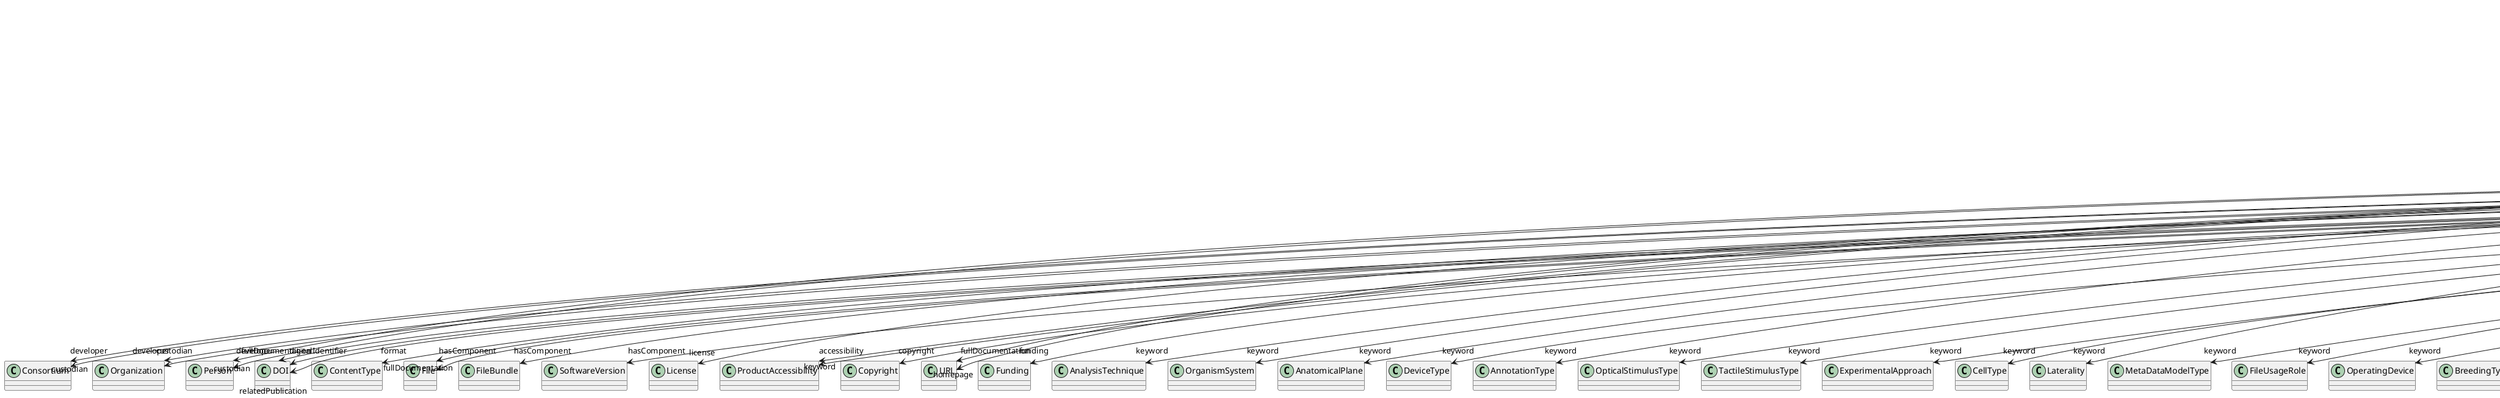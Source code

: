 @startuml
class WorkflowRecipeVersion {
+developer
+digitalIdentifier
+format
+hasComponent
+isAlternativeVersionOf
+isNewVersionOf
+license
+accessibility
+copyright
+custodian
+description
+fullDocumentation
+fullName
+funding
+homepage
+howToCite
+keyword
+otherContribution
+relatedPublication
+releaseDate
+repository
+shortName
+supportChannel
+versionIdentifier
+versionInnovation

}
WorkflowRecipeVersion -d-> "developer" Consortium
WorkflowRecipeVersion -d-> "developer" Organization
WorkflowRecipeVersion -d-> "developer" Person
WorkflowRecipeVersion -d-> "digitalIdentifier" DOI
WorkflowRecipeVersion -d-> "format" ContentType
WorkflowRecipeVersion -d-> "hasComponent" WorkflowRecipeVersion
WorkflowRecipeVersion -d-> "hasComponent" File
WorkflowRecipeVersion -d-> "hasComponent" FileBundle
WorkflowRecipeVersion -d-> "hasComponent" SoftwareVersion
WorkflowRecipeVersion -d-> "isAlternativeVersionOf" WorkflowRecipeVersion
WorkflowRecipeVersion -d-> "isNewVersionOf" WorkflowRecipeVersion
WorkflowRecipeVersion -d-> "license" License
WorkflowRecipeVersion -d-> "accessibility" ProductAccessibility
WorkflowRecipeVersion -d-> "copyright" Copyright
WorkflowRecipeVersion -d-> "custodian" Consortium
WorkflowRecipeVersion -d-> "custodian" Organization
WorkflowRecipeVersion -d-> "custodian" Person
WorkflowRecipeVersion -d-> "fullDocumentation" DOI
WorkflowRecipeVersion -d-> "fullDocumentation" File
WorkflowRecipeVersion -d-> "fullDocumentation" URL
WorkflowRecipeVersion -d-> "funding" Funding
WorkflowRecipeVersion -d-> "homepage" URL
WorkflowRecipeVersion -d-> "keyword" AnalysisTechnique
WorkflowRecipeVersion -d-> "keyword" OrganismSystem
WorkflowRecipeVersion -d-> "keyword" AnatomicalPlane
WorkflowRecipeVersion -d-> "keyword" DeviceType
WorkflowRecipeVersion -d-> "keyword" AnnotationType
WorkflowRecipeVersion -d-> "keyword" OpticalStimulusType
WorkflowRecipeVersion -d-> "keyword" TactileStimulusType
WorkflowRecipeVersion -d-> "keyword" ExperimentalApproach
WorkflowRecipeVersion -d-> "keyword" CellType
WorkflowRecipeVersion -d-> "keyword" Laterality
WorkflowRecipeVersion -d-> "keyword" MetaDataModelType
WorkflowRecipeVersion -d-> "keyword" FileUsageRole
WorkflowRecipeVersion -d-> "keyword" OperatingDevice
WorkflowRecipeVersion -d-> "keyword" BreedingType
WorkflowRecipeVersion -d-> "keyword" PatchClampVariation
WorkflowRecipeVersion -d-> "keyword" TermSuggestion
WorkflowRecipeVersion -d-> "keyword" AnnotationCriteriaType
WorkflowRecipeVersion -d-> "keyword" GustatoryStimulusType
WorkflowRecipeVersion -d-> "keyword" DifferenceMeasure
WorkflowRecipeVersion -d-> "keyword" UnitOfMeasurement
WorkflowRecipeVersion -d-> "keyword" UBERONParcellation
WorkflowRecipeVersion -d-> "keyword" OrganismSubstance
WorkflowRecipeVersion -d-> "keyword" ContributionType
WorkflowRecipeVersion -d-> "keyword" OlfactoryStimulusType
WorkflowRecipeVersion -d-> "keyword" Species
WorkflowRecipeVersion -d-> "keyword" QualitativeOverlap
WorkflowRecipeVersion -d-> "keyword" CranialWindowReinforcementType
WorkflowRecipeVersion -d-> "keyword" ElectricalStimulusType
WorkflowRecipeVersion -d-> "keyword" SoftwareFeature
WorkflowRecipeVersion -d-> "keyword" Handedness
WorkflowRecipeVersion -d-> "keyword" ModelAbstractionLevel
WorkflowRecipeVersion -d-> "keyword" TissueSampleAttribute
WorkflowRecipeVersion -d-> "keyword" Language
WorkflowRecipeVersion -d-> "keyword" AnatomicalAxesOrientation
WorkflowRecipeVersion -d-> "keyword" CriteriaQualityType
WorkflowRecipeVersion -d-> "keyword" DiseaseModel
WorkflowRecipeVersion -d-> "keyword" EducationalLevel
WorkflowRecipeVersion -d-> "keyword" SoftwareApplicationCategory
WorkflowRecipeVersion -d-> "keyword" ProductAccessibility
WorkflowRecipeVersion -d-> "keyword" BiologicalSex
WorkflowRecipeVersion -d-> "keyword" StimulationTechnique
WorkflowRecipeVersion -d-> "keyword" ModelScope
WorkflowRecipeVersion -d-> "keyword" GeneticStrainType
WorkflowRecipeVersion -d-> "keyword" OperatingSystem
WorkflowRecipeVersion -d-> "keyword" DataType
WorkflowRecipeVersion -d-> "keyword" SemanticDataType
WorkflowRecipeVersion -d-> "keyword" EthicsAssessment
WorkflowRecipeVersion -d-> "keyword" MolecularEntity
WorkflowRecipeVersion -d-> "keyword" ProgrammingLanguage
WorkflowRecipeVersion -d-> "keyword" LearningResourceType
WorkflowRecipeVersion -d-> "keyword" CellCultureType
WorkflowRecipeVersion -d-> "keyword" Technique
WorkflowRecipeVersion -d-> "keyword" FileBundleGrouping
WorkflowRecipeVersion -d-> "keyword" StimulationApproach
WorkflowRecipeVersion -d-> "keyword" VisualStimulusType
WorkflowRecipeVersion -d-> "keyword" AtlasType
WorkflowRecipeVersion -d-> "keyword" Terminology
WorkflowRecipeVersion -d-> "keyword" SubjectAttribute
WorkflowRecipeVersion -d-> "keyword" TissueSampleType
WorkflowRecipeVersion -d-> "keyword" Disease
WorkflowRecipeVersion -d-> "keyword" PreparationType
WorkflowRecipeVersion -d-> "keyword" MeasuredQuantity
WorkflowRecipeVersion -d-> "keyword" AuditoryStimulusType
WorkflowRecipeVersion -d-> "keyword" SetupType
WorkflowRecipeVersion -d-> "keyword" Service
WorkflowRecipeVersion -d-> "keyword" BiologicalOrder
WorkflowRecipeVersion -d-> "keyword" FileRepositoryType
WorkflowRecipeVersion -d-> "keyword" CranialWindowConstructionType
WorkflowRecipeVersion -d-> "keyword" Organ
WorkflowRecipeVersion -d-> "keyword" SubcellularEntity
WorkflowRecipeVersion -d-> "keyword" ActionStatusType
WorkflowRecipeVersion -d-> "keyword" AgeCategory
WorkflowRecipeVersion -d-> "keyword" ChemicalMixtureType
WorkflowRecipeVersion -d-> "keyword" TypeOfUncertainty
WorkflowRecipeVersion -d-> "otherContribution" Contribution
WorkflowRecipeVersion -d-> "relatedPublication" DOI
WorkflowRecipeVersion -d-> "relatedPublication" ISBN
WorkflowRecipeVersion -d-> "relatedPublication" HANDLE
WorkflowRecipeVersion -d-> "repository" FileRepository

@enduml